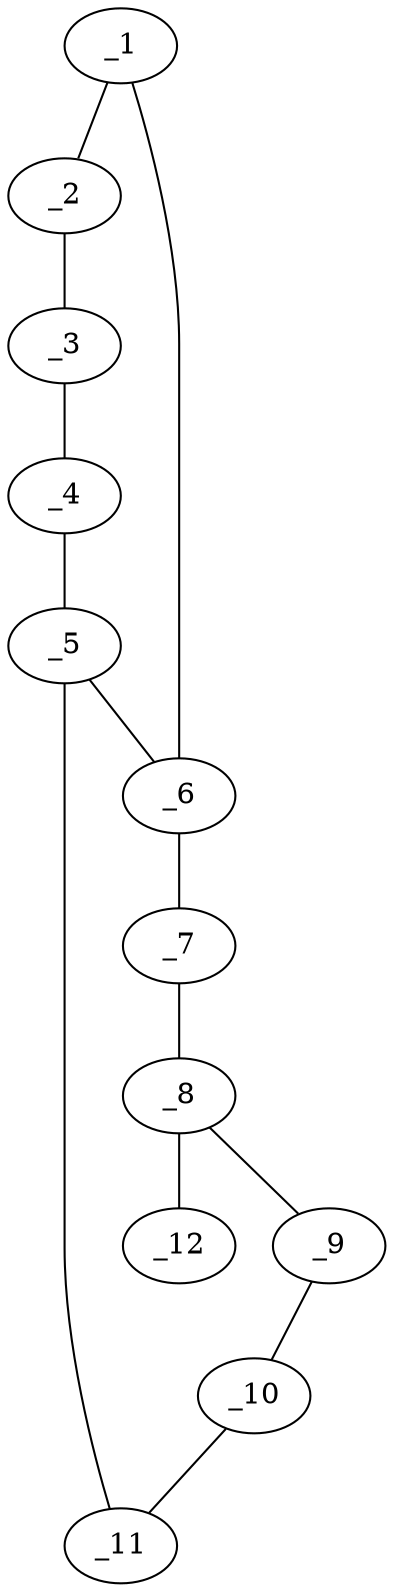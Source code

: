graph molid624162 {
	_1	 [charge=0,
		chem=1,
		symbol="C  ",
		x="3.8019",
		y="-1.3123"];
	_2	 [charge=0,
		chem=1,
		symbol="C  ",
		x="2.9757",
		y="-1.8756"];
	_1 -- _2	 [valence=1];
	_6	 [charge=0,
		chem=1,
		symbol="C  ",
		x="3.7272",
		y="-0.3151"];
	_1 -- _6	 [valence=2];
	_3	 [charge=0,
		chem=1,
		symbol="C  ",
		x="2.0747",
		y="-1.4417"];
	_2 -- _3	 [valence=2];
	_4	 [charge=0,
		chem=1,
		symbol="C  ",
		x=2,
		y="-0.4445"];
	_3 -- _4	 [valence=1];
	_5	 [charge=0,
		chem=1,
		symbol="C  ",
		x="2.8262",
		y="0.1188"];
	_4 -- _5	 [valence=2];
	_5 -- _6	 [valence=1];
	_11	 [charge=0,
		chem=1,
		symbol="C  ",
		x="2.6037",
		y="1.0937"];
	_5 -- _11	 [valence=1];
	_7	 [charge=0,
		chem=1,
		symbol="C  ",
		x="4.6282",
		y="0.1188"];
	_6 -- _7	 [valence=1];
	_8	 [charge=0,
		chem=5,
		symbol="S  ",
		x="4.8507",
		y="1.0938"];
	_7 -- _8	 [valence=1];
	_9	 [charge=0,
		chem=5,
		symbol="S  ",
		x="4.2272",
		y="1.8756"];
	_8 -- _9	 [valence=1];
	_12	 [charge=0,
		chem=2,
		symbol="O  ",
		x="5.8256",
		y="1.3163"];
	_8 -- _12	 [valence=2];
	_10	 [charge=0,
		chem=5,
		symbol="S  ",
		x="3.2272",
		y="1.8756"];
	_9 -- _10	 [valence=1];
	_10 -- _11	 [valence=1];
}
